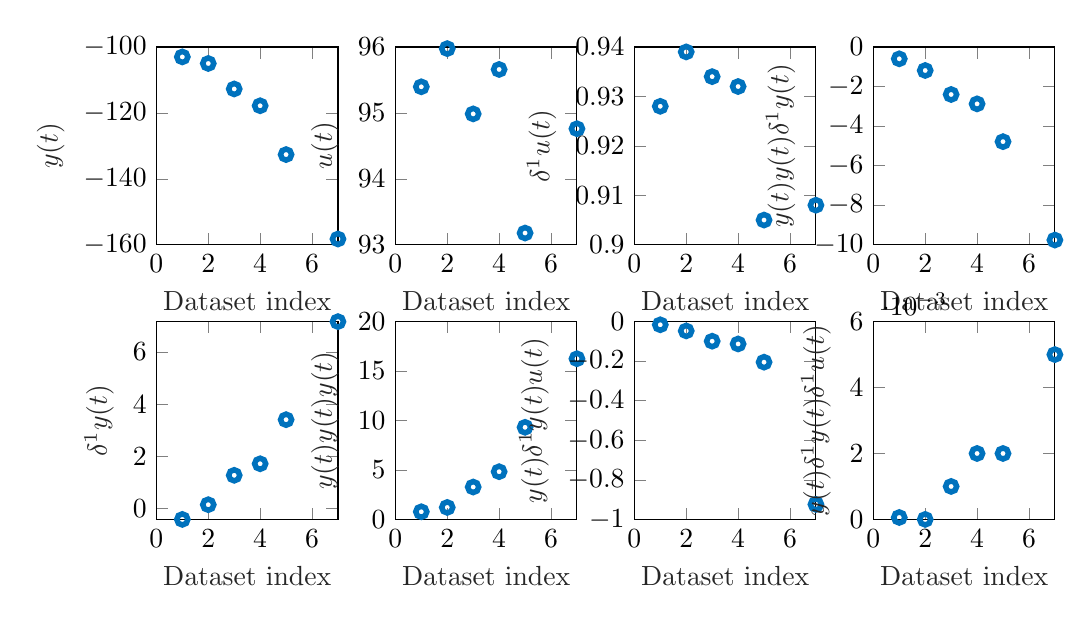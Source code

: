 % This file was created by matlab2tikz.
%
\definecolor{mycolor1}{rgb}{0.0,0.447,0.741}%
%
\begin{tikzpicture}

\begin{axis}[%
width=2.306cm,
height=2.512cm,
at={(0cm,3.488cm)},
scale only axis,
xmin=0,
xmax=7,
xlabel style={font=\color{white!15!black}},
xlabel={Dataset index},
ymin=-160,
ymax=-100,
ylabel style={font=\color{white!15!black}},
ylabel={$y(t)$},
axis background/.style={fill=white}
]
\addplot [color=mycolor1, line width=2.0pt, draw=none, mark=o, mark options={solid, mycolor1}, forget plot]
  table[row sep=crcr]{%
1	-103.02\\
2	-105.008\\
3	-112.737\\
4	-117.833\\
5	-132.64\\
7	-158.251\\
};
\end{axis}

\begin{axis}[%
width=2.306cm,
height=2.512cm,
at={(3.035cm,3.488cm)},
scale only axis,
xmin=0,
xmax=7,
xlabel style={font=\color{white!15!black}},
xlabel={Dataset index},
ymin=93,
ymax=96,
ylabel style={font=\color{white!15!black}},
ylabel={$u(t)$},
axis background/.style={fill=white}
]
\addplot [color=mycolor1, line width=2.0pt, draw=none, mark=o, mark options={solid, mycolor1}, forget plot]
  table[row sep=crcr]{%
1	95.396\\
2	95.975\\
3	94.985\\
4	95.659\\
5	93.178\\
7	94.76\\
};
\end{axis}

\begin{axis}[%
width=2.306cm,
height=2.512cm,
at={(6.07cm,3.488cm)},
scale only axis,
xmin=0,
xmax=7,
xlabel style={font=\color{white!15!black}},
xlabel={Dataset index},
ymin=0.9,
ymax=0.94,
ylabel style={font=\color{white!15!black}},
ylabel={$\delta^1 u(t)$},
axis background/.style={fill=white}
]
\addplot [color=mycolor1, line width=2.0pt, draw=none, mark=o, mark options={solid, mycolor1}, forget plot]
  table[row sep=crcr]{%
1	0.928\\
2	0.939\\
3	0.934\\
4	0.932\\
5	0.905\\
7	0.908\\
};
\end{axis}

\begin{axis}[%
width=2.306cm,
height=2.512cm,
at={(9.105cm,3.488cm)},
scale only axis,
xmin=0,
xmax=7,
xlabel style={font=\color{white!15!black}},
xlabel={Dataset index},
ymin=-10,
ymax=0,
ylabel style={font=\color{white!15!black}},
ylabel={$y(t)y(t)\delta^1 y(t)$},
axis background/.style={fill=white}
]
\addplot [color=mycolor1, line width=2.0pt, draw=none, mark=o, mark options={solid, mycolor1}, forget plot]
  table[row sep=crcr]{%
1	-0.599\\
2	-1.189\\
3	-2.403\\
4	-2.877\\
5	-4.787\\
7	-9.761\\
};
\end{axis}

\begin{axis}[%
width=2.306cm,
height=2.512cm,
at={(0cm,0cm)},
scale only axis,
xmin=0,
xmax=7,
xlabel style={font=\color{white!15!black}},
xlabel={Dataset index},
ymin=-0.418,
ymax=7.164,
ylabel style={font=\color{white!15!black}},
ylabel={$\delta^1 y(t)$},
axis background/.style={fill=white}
]
\addplot [color=mycolor1, line width=2.0pt, draw=none, mark=o, mark options={solid, mycolor1}, forget plot]
  table[row sep=crcr]{%
1	-0.418\\
2	0.146\\
3	1.273\\
4	1.715\\
5	3.405\\
7	7.164\\
};
\end{axis}

\begin{axis}[%
width=2.306cm,
height=2.512cm,
at={(3.035cm,0cm)},
scale only axis,
xmin=0,
xmax=7,
xlabel style={font=\color{white!15!black}},
xlabel={Dataset index},
ymin=0,
ymax=20,
ylabel style={font=\color{white!15!black}},
ylabel={$y(t)y(t)y(t)$},
axis background/.style={fill=white}
]
\addplot [color=mycolor1, line width=2.0pt, draw=none, mark=o, mark options={solid, mycolor1}, forget plot]
  table[row sep=crcr]{%
1	0.774\\
2	1.211\\
3	3.275\\
4	4.825\\
5	9.314\\
7	16.247\\
};
\end{axis}

\begin{axis}[%
width=2.306cm,
height=2.512cm,
at={(6.07cm,0cm)},
scale only axis,
xmin=0,
xmax=7,
xlabel style={font=\color{white!15!black}},
xlabel={Dataset index},
ymin=-1,
ymax=0,
ylabel style={font=\color{white!15!black}},
ylabel={$y(t)\delta^1 y(t)u(t)$},
axis background/.style={fill=white}
]
\addplot [color=mycolor1, line width=2.0pt, draw=none, mark=o, mark options={solid, mycolor1}, forget plot]
  table[row sep=crcr]{%
1	-0.016\\
2	-0.047\\
3	-0.099\\
4	-0.113\\
5	-0.205\\
7	-0.924\\
};
\end{axis}

\begin{axis}[%
width=2.306cm,
height=2.512cm,
at={(9.105cm,0cm)},
scale only axis,
xmin=0,
xmax=7,
xlabel style={font=\color{white!15!black}},
xlabel={Dataset index},
ymin=0,
ymax=0.006,
ylabel style={font=\color{white!15!black}},
ylabel={$y(t)\delta^1 y(t)\delta^1 u(t)$},
axis background/.style={fill=white}
]
\addplot [color=mycolor1, line width=2.0pt, draw=none, mark=o, mark options={solid, mycolor1}, forget plot]
  table[row sep=crcr]{%
1	5.865e-05\\
2	0.0\\
3	0.001\\
4	0.002\\
5	0.002\\
7	0.005\\
};
\end{axis}
\end{tikzpicture}%